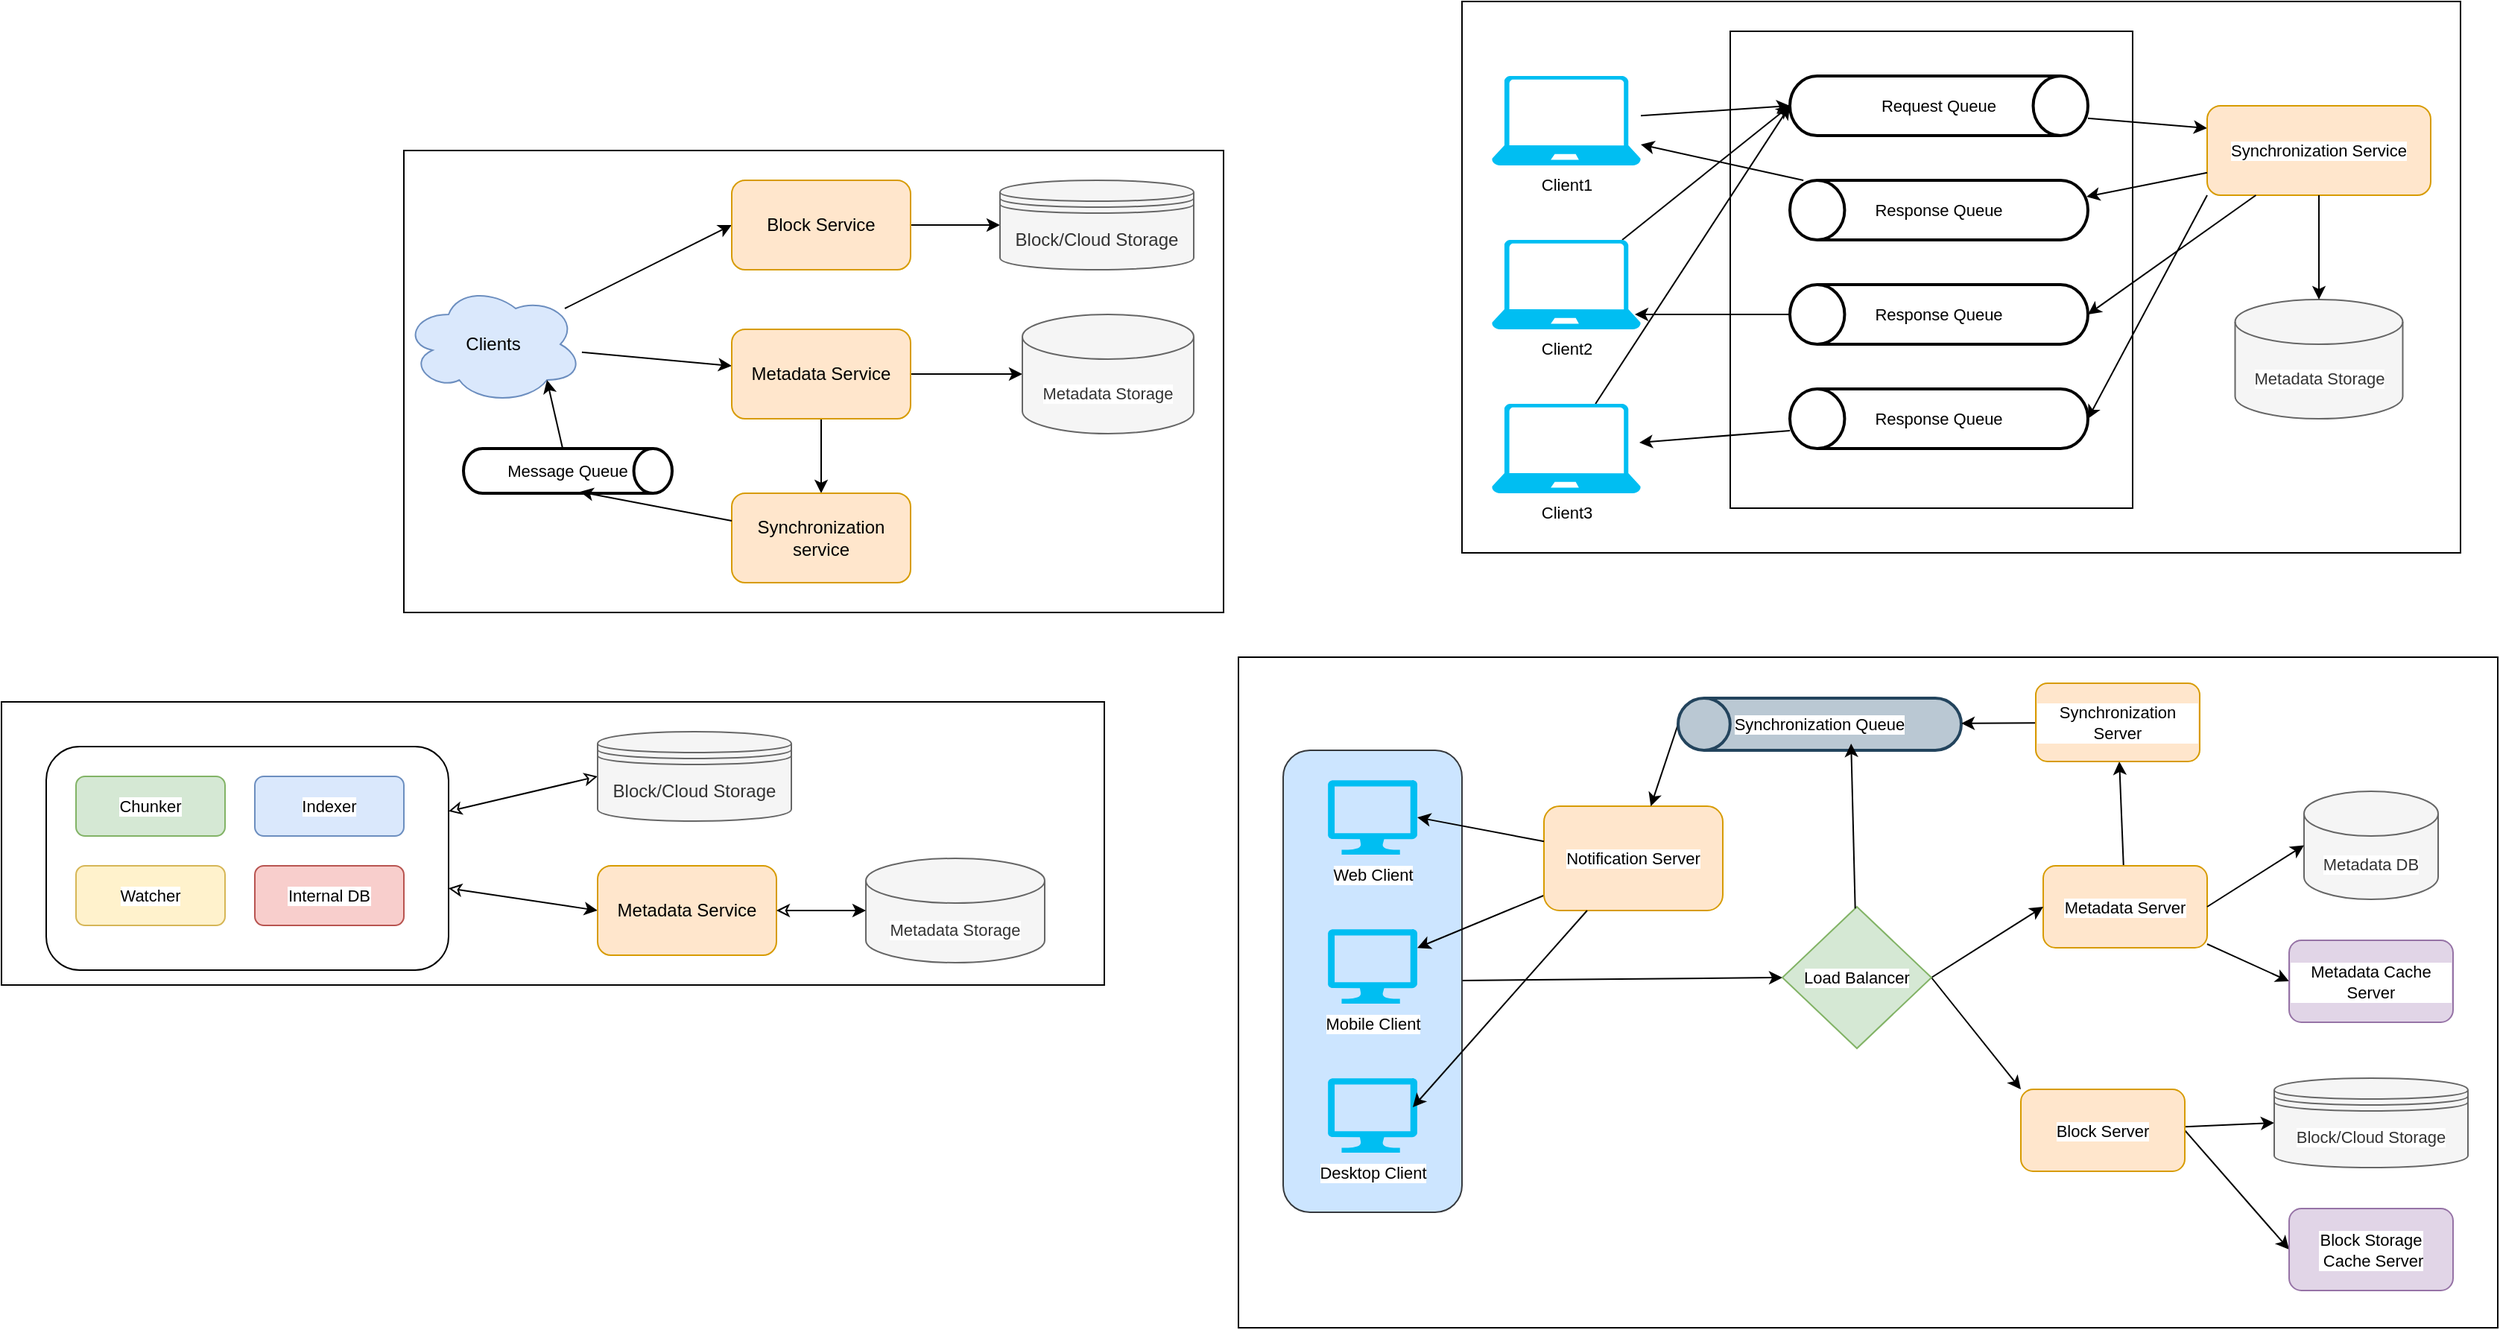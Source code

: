<mxfile version="28.0.0">
  <diagram name="Page-1" id="JhoDnElghK666j0AD0OJ">
    <mxGraphModel dx="1234" dy="790" grid="1" gridSize="10" guides="1" tooltips="1" connect="1" arrows="1" fold="1" page="0" pageScale="1" pageWidth="1100" pageHeight="850" math="0" shadow="0">
      <root>
        <mxCell id="0" />
        <mxCell id="1" parent="0" />
        <mxCell id="WlVKkbRP_xvuHNhss2kr-95" value="" style="rounded=0;whiteSpace=wrap;html=1;fontFamily=Helvetica;fontSize=11;fontColor=default;labelBackgroundColor=default;" vertex="1" parent="1">
          <mxGeometry x="830" y="490" width="845" height="450" as="geometry" />
        </mxCell>
        <mxCell id="WlVKkbRP_xvuHNhss2kr-93" style="edgeStyle=none;shape=connector;rounded=0;orthogonalLoop=1;jettySize=auto;html=1;entryX=0;entryY=0.5;entryDx=0;entryDy=0;strokeColor=default;align=center;verticalAlign=middle;fontFamily=Helvetica;fontSize=11;fontColor=default;labelBackgroundColor=default;endArrow=classic;" edge="1" parent="1" source="WlVKkbRP_xvuHNhss2kr-88" target="WlVKkbRP_xvuHNhss2kr-71">
          <mxGeometry relative="1" as="geometry" />
        </mxCell>
        <mxCell id="WlVKkbRP_xvuHNhss2kr-88" value="" style="rounded=1;whiteSpace=wrap;html=1;fontFamily=Helvetica;fontSize=11;labelBackgroundColor=default;fillColor=#cce5ff;strokeColor=#36393d;" vertex="1" parent="1">
          <mxGeometry x="860" y="552.5" width="120" height="310" as="geometry" />
        </mxCell>
        <mxCell id="WlVKkbRP_xvuHNhss2kr-59" value="" style="rounded=0;whiteSpace=wrap;html=1;fontFamily=Helvetica;fontSize=11;fontColor=default;labelBackgroundColor=default;" vertex="1" parent="1">
          <mxGeometry x="980" y="50" width="670" height="370" as="geometry" />
        </mxCell>
        <mxCell id="WlVKkbRP_xvuHNhss2kr-46" value="" style="rounded=0;whiteSpace=wrap;html=1;fontFamily=Helvetica;fontSize=11;fontColor=default;labelBackgroundColor=default;" vertex="1" parent="1">
          <mxGeometry x="1160" y="70" width="270" height="320" as="geometry" />
        </mxCell>
        <mxCell id="WlVKkbRP_xvuHNhss2kr-31" value="" style="rounded=0;whiteSpace=wrap;html=1;fontFamily=Helvetica;fontSize=11;fontColor=default;labelBackgroundColor=default;" vertex="1" parent="1">
          <mxGeometry y="520" width="740" height="190" as="geometry" />
        </mxCell>
        <mxCell id="WlVKkbRP_xvuHNhss2kr-13" value="" style="rounded=0;whiteSpace=wrap;html=1;fontFamily=Helvetica;fontSize=11;fontColor=default;labelBackgroundColor=default;" vertex="1" parent="1">
          <mxGeometry x="270" y="150" width="550" height="310" as="geometry" />
        </mxCell>
        <mxCell id="WlVKkbRP_xvuHNhss2kr-4" style="rounded=0;orthogonalLoop=1;jettySize=auto;html=1;entryX=0;entryY=0.5;entryDx=0;entryDy=0;" edge="1" parent="1" source="WlVKkbRP_xvuHNhss2kr-1" target="WlVKkbRP_xvuHNhss2kr-2">
          <mxGeometry relative="1" as="geometry" />
        </mxCell>
        <mxCell id="WlVKkbRP_xvuHNhss2kr-9" value="" style="edgeStyle=none;shape=connector;rounded=0;orthogonalLoop=1;jettySize=auto;html=1;strokeColor=default;align=center;verticalAlign=middle;fontFamily=Helvetica;fontSize=11;fontColor=default;labelBackgroundColor=default;endArrow=classic;" edge="1" parent="1" source="WlVKkbRP_xvuHNhss2kr-1" target="WlVKkbRP_xvuHNhss2kr-6">
          <mxGeometry relative="1" as="geometry" />
        </mxCell>
        <mxCell id="WlVKkbRP_xvuHNhss2kr-1" value="Clients" style="ellipse;shape=cloud;whiteSpace=wrap;html=1;fillColor=#dae8fc;strokeColor=#6c8ebf;" vertex="1" parent="1">
          <mxGeometry x="270" y="240" width="120" height="80" as="geometry" />
        </mxCell>
        <mxCell id="WlVKkbRP_xvuHNhss2kr-5" value="" style="edgeStyle=none;shape=connector;rounded=0;orthogonalLoop=1;jettySize=auto;html=1;strokeColor=default;align=center;verticalAlign=middle;fontFamily=Helvetica;fontSize=11;fontColor=default;labelBackgroundColor=default;endArrow=classic;" edge="1" parent="1" source="WlVKkbRP_xvuHNhss2kr-2" target="WlVKkbRP_xvuHNhss2kr-3">
          <mxGeometry relative="1" as="geometry" />
        </mxCell>
        <mxCell id="WlVKkbRP_xvuHNhss2kr-2" value="Block Service" style="rounded=1;whiteSpace=wrap;html=1;fillColor=#ffe6cc;strokeColor=#d79b00;" vertex="1" parent="1">
          <mxGeometry x="490" y="170" width="120" height="60" as="geometry" />
        </mxCell>
        <mxCell id="WlVKkbRP_xvuHNhss2kr-3" value="Block/Cloud Storage" style="shape=datastore;whiteSpace=wrap;html=1;fillColor=#f5f5f5;fontColor=#333333;strokeColor=#666666;" vertex="1" parent="1">
          <mxGeometry x="670" y="170" width="130" height="60" as="geometry" />
        </mxCell>
        <mxCell id="WlVKkbRP_xvuHNhss2kr-8" value="" style="edgeStyle=none;shape=connector;rounded=0;orthogonalLoop=1;jettySize=auto;html=1;strokeColor=default;align=center;verticalAlign=middle;fontFamily=Helvetica;fontSize=11;fontColor=default;labelBackgroundColor=default;endArrow=classic;" edge="1" parent="1" source="WlVKkbRP_xvuHNhss2kr-6" target="WlVKkbRP_xvuHNhss2kr-7">
          <mxGeometry relative="1" as="geometry" />
        </mxCell>
        <mxCell id="WlVKkbRP_xvuHNhss2kr-11" value="" style="edgeStyle=none;shape=connector;rounded=0;orthogonalLoop=1;jettySize=auto;html=1;strokeColor=default;align=center;verticalAlign=middle;fontFamily=Helvetica;fontSize=11;fontColor=default;labelBackgroundColor=default;endArrow=classic;" edge="1" parent="1" source="WlVKkbRP_xvuHNhss2kr-6" target="WlVKkbRP_xvuHNhss2kr-10">
          <mxGeometry relative="1" as="geometry" />
        </mxCell>
        <mxCell id="WlVKkbRP_xvuHNhss2kr-6" value="Metadata Service" style="rounded=1;whiteSpace=wrap;html=1;fillColor=#ffe6cc;strokeColor=#d79b00;" vertex="1" parent="1">
          <mxGeometry x="490" y="270" width="120" height="60" as="geometry" />
        </mxCell>
        <mxCell id="WlVKkbRP_xvuHNhss2kr-7" value="Metadata Storage" style="shape=cylinder3;whiteSpace=wrap;html=1;boundedLbl=1;backgroundOutline=1;size=15;fontFamily=Helvetica;fontSize=11;fontColor=#333333;labelBackgroundColor=default;fillColor=#f5f5f5;strokeColor=#666666;" vertex="1" parent="1">
          <mxGeometry x="685" y="260" width="115" height="80" as="geometry" />
        </mxCell>
        <mxCell id="WlVKkbRP_xvuHNhss2kr-12" style="edgeStyle=none;shape=connector;rounded=0;orthogonalLoop=1;jettySize=auto;html=1;strokeColor=default;align=center;verticalAlign=middle;fontFamily=Helvetica;fontSize=11;fontColor=default;labelBackgroundColor=default;endArrow=classic;entryX=0.8;entryY=0.8;entryDx=0;entryDy=0;entryPerimeter=0;" edge="1" parent="1" source="WlVKkbRP_xvuHNhss2kr-16" target="WlVKkbRP_xvuHNhss2kr-1">
          <mxGeometry relative="1" as="geometry">
            <mxPoint x="410" y="490" as="targetPoint" />
          </mxGeometry>
        </mxCell>
        <mxCell id="WlVKkbRP_xvuHNhss2kr-10" value="Synchronization service" style="rounded=1;whiteSpace=wrap;html=1;fillColor=#ffe6cc;strokeColor=#d79b00;" vertex="1" parent="1">
          <mxGeometry x="490" y="380" width="120" height="60" as="geometry" />
        </mxCell>
        <mxCell id="WlVKkbRP_xvuHNhss2kr-14" style="edgeStyle=none;shape=connector;rounded=0;orthogonalLoop=1;jettySize=auto;html=1;exitX=0;exitY=0.5;exitDx=0;exitDy=0;strokeColor=default;align=center;verticalAlign=middle;fontFamily=Helvetica;fontSize=11;fontColor=default;labelBackgroundColor=default;endArrow=classic;" edge="1" parent="1" source="WlVKkbRP_xvuHNhss2kr-13" target="WlVKkbRP_xvuHNhss2kr-13">
          <mxGeometry relative="1" as="geometry" />
        </mxCell>
        <mxCell id="WlVKkbRP_xvuHNhss2kr-16" value="Message Queue" style="strokeWidth=2;html=1;shape=mxgraph.flowchart.direct_data;whiteSpace=wrap;fontFamily=Helvetica;fontSize=11;fontColor=default;labelBackgroundColor=default;" vertex="1" parent="1">
          <mxGeometry x="310" y="350" width="140" height="30" as="geometry" />
        </mxCell>
        <mxCell id="WlVKkbRP_xvuHNhss2kr-17" value="" style="edgeStyle=none;shape=connector;rounded=0;orthogonalLoop=1;jettySize=auto;html=1;strokeColor=default;align=center;verticalAlign=middle;fontFamily=Helvetica;fontSize=11;fontColor=default;labelBackgroundColor=default;endArrow=classic;entryX=0.558;entryY=0.967;entryDx=0;entryDy=0;entryPerimeter=0;" edge="1" parent="1" source="WlVKkbRP_xvuHNhss2kr-10" target="WlVKkbRP_xvuHNhss2kr-16">
          <mxGeometry relative="1" as="geometry">
            <mxPoint x="366" y="304" as="targetPoint" />
            <mxPoint x="498" y="380" as="sourcePoint" />
          </mxGeometry>
        </mxCell>
        <mxCell id="WlVKkbRP_xvuHNhss2kr-27" style="edgeStyle=none;shape=connector;rounded=0;orthogonalLoop=1;jettySize=auto;html=1;entryX=0;entryY=0.5;entryDx=0;entryDy=0;strokeColor=default;align=center;verticalAlign=middle;fontFamily=Helvetica;fontSize=11;fontColor=default;labelBackgroundColor=default;endArrow=classic;startArrow=classic;startFill=0;endFill=0;" edge="1" parent="1" source="WlVKkbRP_xvuHNhss2kr-18" target="WlVKkbRP_xvuHNhss2kr-24">
          <mxGeometry relative="1" as="geometry" />
        </mxCell>
        <mxCell id="WlVKkbRP_xvuHNhss2kr-29" style="edgeStyle=none;shape=connector;rounded=0;orthogonalLoop=1;jettySize=auto;html=1;entryX=0;entryY=0.5;entryDx=0;entryDy=0;strokeColor=default;align=center;verticalAlign=middle;fontFamily=Helvetica;fontSize=11;fontColor=default;labelBackgroundColor=default;endArrow=classic;startArrow=classic;startFill=0;" edge="1" parent="1" source="WlVKkbRP_xvuHNhss2kr-18" target="WlVKkbRP_xvuHNhss2kr-25">
          <mxGeometry relative="1" as="geometry" />
        </mxCell>
        <mxCell id="WlVKkbRP_xvuHNhss2kr-18" value="" style="rounded=1;whiteSpace=wrap;html=1;fontFamily=Helvetica;fontSize=11;fontColor=default;labelBackgroundColor=default;" vertex="1" parent="1">
          <mxGeometry x="30" y="550" width="270" height="150" as="geometry" />
        </mxCell>
        <mxCell id="WlVKkbRP_xvuHNhss2kr-19" value="Chunker" style="rounded=1;whiteSpace=wrap;html=1;fontFamily=Helvetica;fontSize=11;labelBackgroundColor=default;fillColor=#d5e8d4;strokeColor=#82b366;" vertex="1" parent="1">
          <mxGeometry x="50" y="570" width="100" height="40" as="geometry" />
        </mxCell>
        <mxCell id="WlVKkbRP_xvuHNhss2kr-20" value="Indexer" style="rounded=1;whiteSpace=wrap;html=1;fontFamily=Helvetica;fontSize=11;labelBackgroundColor=default;fillColor=#dae8fc;strokeColor=#6c8ebf;" vertex="1" parent="1">
          <mxGeometry x="170" y="570" width="100" height="40" as="geometry" />
        </mxCell>
        <mxCell id="WlVKkbRP_xvuHNhss2kr-21" value="Watcher" style="rounded=1;whiteSpace=wrap;html=1;fontFamily=Helvetica;fontSize=11;labelBackgroundColor=default;fillColor=#fff2cc;strokeColor=#d6b656;" vertex="1" parent="1">
          <mxGeometry x="50" y="630" width="100" height="40" as="geometry" />
        </mxCell>
        <mxCell id="WlVKkbRP_xvuHNhss2kr-22" value="Internal DB" style="rounded=1;whiteSpace=wrap;html=1;fontFamily=Helvetica;fontSize=11;labelBackgroundColor=default;fillColor=#f8cecc;strokeColor=#b85450;" vertex="1" parent="1">
          <mxGeometry x="170" y="630" width="100" height="40" as="geometry" />
        </mxCell>
        <mxCell id="WlVKkbRP_xvuHNhss2kr-24" value="Block/Cloud Storage" style="shape=datastore;whiteSpace=wrap;html=1;fillColor=#f5f5f5;fontColor=#333333;strokeColor=#666666;" vertex="1" parent="1">
          <mxGeometry x="400" y="540" width="130" height="60" as="geometry" />
        </mxCell>
        <mxCell id="WlVKkbRP_xvuHNhss2kr-25" value="Metadata Service" style="rounded=1;whiteSpace=wrap;html=1;fillColor=#ffe6cc;strokeColor=#d79b00;" vertex="1" parent="1">
          <mxGeometry x="400" y="630" width="120" height="60" as="geometry" />
        </mxCell>
        <mxCell id="WlVKkbRP_xvuHNhss2kr-26" value="Metadata Storage" style="shape=cylinder3;whiteSpace=wrap;html=1;boundedLbl=1;backgroundOutline=1;size=15;fontFamily=Helvetica;fontSize=11;fontColor=#333333;labelBackgroundColor=default;fillColor=#f5f5f5;strokeColor=#666666;" vertex="1" parent="1">
          <mxGeometry x="580" y="625" width="120" height="70" as="geometry" />
        </mxCell>
        <mxCell id="WlVKkbRP_xvuHNhss2kr-30" style="edgeStyle=none;shape=connector;rounded=0;orthogonalLoop=1;jettySize=auto;html=1;entryX=0;entryY=0.5;entryDx=0;entryDy=0;strokeColor=default;align=center;verticalAlign=middle;fontFamily=Helvetica;fontSize=11;fontColor=default;labelBackgroundColor=default;endArrow=classic;startArrow=classic;startFill=0;exitX=1;exitY=0.5;exitDx=0;exitDy=0;entryPerimeter=0;" edge="1" parent="1" source="WlVKkbRP_xvuHNhss2kr-25" target="WlVKkbRP_xvuHNhss2kr-26">
          <mxGeometry relative="1" as="geometry">
            <mxPoint x="350" y="650" as="sourcePoint" />
            <mxPoint x="450" y="665" as="targetPoint" />
          </mxGeometry>
        </mxCell>
        <mxCell id="WlVKkbRP_xvuHNhss2kr-33" value="Client1" style="verticalLabelPosition=bottom;html=1;verticalAlign=top;align=center;strokeColor=none;fillColor=#00BEF2;shape=mxgraph.azure.laptop;pointerEvents=1;fontFamily=Helvetica;fontSize=11;fontColor=default;labelBackgroundColor=default;" vertex="1" parent="1">
          <mxGeometry x="1000" y="100" width="100" height="60" as="geometry" />
        </mxCell>
        <mxCell id="WlVKkbRP_xvuHNhss2kr-48" style="edgeStyle=none;shape=connector;rounded=0;orthogonalLoop=1;jettySize=auto;html=1;strokeColor=default;align=center;verticalAlign=middle;fontFamily=Helvetica;fontSize=11;fontColor=default;labelBackgroundColor=default;endArrow=classic;" edge="1" parent="1" source="WlVKkbRP_xvuHNhss2kr-34">
          <mxGeometry relative="1" as="geometry">
            <mxPoint x="1200" y="120" as="targetPoint" />
          </mxGeometry>
        </mxCell>
        <mxCell id="WlVKkbRP_xvuHNhss2kr-34" value="Client2" style="verticalLabelPosition=bottom;html=1;verticalAlign=top;align=center;strokeColor=none;fillColor=#00BEF2;shape=mxgraph.azure.laptop;pointerEvents=1;fontFamily=Helvetica;fontSize=11;fontColor=default;labelBackgroundColor=default;" vertex="1" parent="1">
          <mxGeometry x="1000" y="210" width="100" height="60" as="geometry" />
        </mxCell>
        <mxCell id="WlVKkbRP_xvuHNhss2kr-49" style="edgeStyle=none;shape=connector;rounded=0;orthogonalLoop=1;jettySize=auto;html=1;strokeColor=default;align=center;verticalAlign=middle;fontFamily=Helvetica;fontSize=11;fontColor=default;labelBackgroundColor=default;endArrow=classic;" edge="1" parent="1" source="WlVKkbRP_xvuHNhss2kr-36">
          <mxGeometry relative="1" as="geometry">
            <mxPoint x="1200" y="120" as="targetPoint" />
          </mxGeometry>
        </mxCell>
        <mxCell id="WlVKkbRP_xvuHNhss2kr-36" value="Client3" style="verticalLabelPosition=bottom;html=1;verticalAlign=top;align=center;strokeColor=none;fillColor=#00BEF2;shape=mxgraph.azure.laptop;pointerEvents=1;fontFamily=Helvetica;fontSize=11;fontColor=default;labelBackgroundColor=default;" vertex="1" parent="1">
          <mxGeometry x="1000" y="320" width="100" height="60" as="geometry" />
        </mxCell>
        <mxCell id="WlVKkbRP_xvuHNhss2kr-50" style="edgeStyle=none;shape=connector;rounded=0;orthogonalLoop=1;jettySize=auto;html=1;entryX=0;entryY=0.25;entryDx=0;entryDy=0;strokeColor=default;align=center;verticalAlign=middle;fontFamily=Helvetica;fontSize=11;fontColor=default;labelBackgroundColor=default;endArrow=classic;" edge="1" parent="1" source="WlVKkbRP_xvuHNhss2kr-40" target="WlVKkbRP_xvuHNhss2kr-44">
          <mxGeometry relative="1" as="geometry" />
        </mxCell>
        <mxCell id="WlVKkbRP_xvuHNhss2kr-40" value="Request Queue" style="strokeWidth=2;html=1;shape=mxgraph.flowchart.direct_data;whiteSpace=wrap;fontFamily=Helvetica;fontSize=11;fontColor=default;labelBackgroundColor=default;" vertex="1" parent="1">
          <mxGeometry x="1200" y="100" width="200" height="40" as="geometry" />
        </mxCell>
        <mxCell id="WlVKkbRP_xvuHNhss2kr-41" value="Response Queue" style="strokeWidth=2;html=1;shape=mxgraph.flowchart.direct_data;whiteSpace=wrap;fontFamily=Helvetica;fontSize=11;fontColor=default;labelBackgroundColor=default;flipH=1;" vertex="1" parent="1">
          <mxGeometry x="1200" y="170" width="200" height="40" as="geometry" />
        </mxCell>
        <mxCell id="WlVKkbRP_xvuHNhss2kr-42" value="Response Queue" style="strokeWidth=2;html=1;shape=mxgraph.flowchart.direct_data;whiteSpace=wrap;fontFamily=Helvetica;fontSize=11;fontColor=default;labelBackgroundColor=default;flipH=1;" vertex="1" parent="1">
          <mxGeometry x="1200" y="240" width="200" height="40" as="geometry" />
        </mxCell>
        <mxCell id="WlVKkbRP_xvuHNhss2kr-43" value="Response Queue" style="strokeWidth=2;html=1;shape=mxgraph.flowchart.direct_data;whiteSpace=wrap;fontFamily=Helvetica;fontSize=11;fontColor=default;labelBackgroundColor=default;flipH=1;" vertex="1" parent="1">
          <mxGeometry x="1200" y="310" width="200" height="40" as="geometry" />
        </mxCell>
        <mxCell id="WlVKkbRP_xvuHNhss2kr-44" value="Synchronization Service" style="rounded=1;whiteSpace=wrap;html=1;fontFamily=Helvetica;fontSize=11;labelBackgroundColor=default;fillColor=#ffe6cc;strokeColor=#d79b00;" vertex="1" parent="1">
          <mxGeometry x="1480" y="120" width="150" height="60" as="geometry" />
        </mxCell>
        <mxCell id="WlVKkbRP_xvuHNhss2kr-45" value="Metadata Storage" style="shape=cylinder3;whiteSpace=wrap;html=1;boundedLbl=1;backgroundOutline=1;size=15;fontFamily=Helvetica;fontSize=11;fontColor=#333333;labelBackgroundColor=default;fillColor=#f5f5f5;strokeColor=#666666;" vertex="1" parent="1">
          <mxGeometry x="1498.75" y="250" width="112.5" height="80" as="geometry" />
        </mxCell>
        <mxCell id="WlVKkbRP_xvuHNhss2kr-47" style="edgeStyle=none;shape=connector;rounded=0;orthogonalLoop=1;jettySize=auto;html=1;entryX=0;entryY=0.5;entryDx=0;entryDy=0;entryPerimeter=0;strokeColor=default;align=center;verticalAlign=middle;fontFamily=Helvetica;fontSize=11;fontColor=default;labelBackgroundColor=default;endArrow=classic;" edge="1" parent="1" source="WlVKkbRP_xvuHNhss2kr-33" target="WlVKkbRP_xvuHNhss2kr-40">
          <mxGeometry relative="1" as="geometry" />
        </mxCell>
        <mxCell id="WlVKkbRP_xvuHNhss2kr-51" style="edgeStyle=none;shape=connector;rounded=0;orthogonalLoop=1;jettySize=auto;html=1;entryX=0.005;entryY=0.275;entryDx=0;entryDy=0;entryPerimeter=0;strokeColor=default;align=center;verticalAlign=middle;fontFamily=Helvetica;fontSize=11;fontColor=default;labelBackgroundColor=default;endArrow=classic;" edge="1" parent="1" source="WlVKkbRP_xvuHNhss2kr-44" target="WlVKkbRP_xvuHNhss2kr-41">
          <mxGeometry relative="1" as="geometry" />
        </mxCell>
        <mxCell id="WlVKkbRP_xvuHNhss2kr-52" style="edgeStyle=none;shape=connector;rounded=0;orthogonalLoop=1;jettySize=auto;html=1;entryX=0;entryY=0.5;entryDx=0;entryDy=0;entryPerimeter=0;strokeColor=default;align=center;verticalAlign=middle;fontFamily=Helvetica;fontSize=11;fontColor=default;labelBackgroundColor=default;endArrow=classic;" edge="1" parent="1" source="WlVKkbRP_xvuHNhss2kr-44" target="WlVKkbRP_xvuHNhss2kr-42">
          <mxGeometry relative="1" as="geometry" />
        </mxCell>
        <mxCell id="WlVKkbRP_xvuHNhss2kr-53" style="edgeStyle=none;shape=connector;rounded=0;orthogonalLoop=1;jettySize=auto;html=1;exitX=0;exitY=1;exitDx=0;exitDy=0;entryX=0;entryY=0.5;entryDx=0;entryDy=0;entryPerimeter=0;strokeColor=default;align=center;verticalAlign=middle;fontFamily=Helvetica;fontSize=11;fontColor=default;labelBackgroundColor=default;endArrow=classic;" edge="1" parent="1" source="WlVKkbRP_xvuHNhss2kr-44" target="WlVKkbRP_xvuHNhss2kr-43">
          <mxGeometry relative="1" as="geometry" />
        </mxCell>
        <mxCell id="WlVKkbRP_xvuHNhss2kr-54" style="edgeStyle=none;shape=connector;rounded=0;orthogonalLoop=1;jettySize=auto;html=1;exitX=0.5;exitY=1;exitDx=0;exitDy=0;entryX=0.5;entryY=0;entryDx=0;entryDy=0;entryPerimeter=0;strokeColor=default;align=center;verticalAlign=middle;fontFamily=Helvetica;fontSize=11;fontColor=default;labelBackgroundColor=default;endArrow=classic;" edge="1" parent="1" source="WlVKkbRP_xvuHNhss2kr-44" target="WlVKkbRP_xvuHNhss2kr-45">
          <mxGeometry relative="1" as="geometry" />
        </mxCell>
        <mxCell id="WlVKkbRP_xvuHNhss2kr-55" style="edgeStyle=none;shape=connector;rounded=0;orthogonalLoop=1;jettySize=auto;html=1;entryX=1;entryY=0.767;entryDx=0;entryDy=0;entryPerimeter=0;strokeColor=default;align=center;verticalAlign=middle;fontFamily=Helvetica;fontSize=11;fontColor=default;labelBackgroundColor=default;endArrow=classic;" edge="1" parent="1" source="WlVKkbRP_xvuHNhss2kr-41" target="WlVKkbRP_xvuHNhss2kr-33">
          <mxGeometry relative="1" as="geometry" />
        </mxCell>
        <mxCell id="WlVKkbRP_xvuHNhss2kr-56" style="edgeStyle=none;shape=connector;rounded=0;orthogonalLoop=1;jettySize=auto;html=1;exitX=1;exitY=0.5;exitDx=0;exitDy=0;exitPerimeter=0;entryX=0.96;entryY=0.833;entryDx=0;entryDy=0;entryPerimeter=0;strokeColor=default;align=center;verticalAlign=middle;fontFamily=Helvetica;fontSize=11;fontColor=default;labelBackgroundColor=default;endArrow=classic;" edge="1" parent="1" source="WlVKkbRP_xvuHNhss2kr-42" target="WlVKkbRP_xvuHNhss2kr-34">
          <mxGeometry relative="1" as="geometry" />
        </mxCell>
        <mxCell id="WlVKkbRP_xvuHNhss2kr-57" style="edgeStyle=none;shape=connector;rounded=0;orthogonalLoop=1;jettySize=auto;html=1;entryX=0.99;entryY=0.433;entryDx=0;entryDy=0;entryPerimeter=0;strokeColor=default;align=center;verticalAlign=middle;fontFamily=Helvetica;fontSize=11;fontColor=default;labelBackgroundColor=default;endArrow=classic;" edge="1" parent="1" source="WlVKkbRP_xvuHNhss2kr-43" target="WlVKkbRP_xvuHNhss2kr-36">
          <mxGeometry relative="1" as="geometry" />
        </mxCell>
        <mxCell id="WlVKkbRP_xvuHNhss2kr-60" value="Web Client" style="verticalLabelPosition=bottom;html=1;verticalAlign=top;align=center;strokeColor=none;fillColor=#00BEF2;shape=mxgraph.azure.computer;pointerEvents=1;fontFamily=Helvetica;fontSize=11;fontColor=default;labelBackgroundColor=default;" vertex="1" parent="1">
          <mxGeometry x="890" y="572.5" width="60" height="50" as="geometry" />
        </mxCell>
        <mxCell id="WlVKkbRP_xvuHNhss2kr-61" value="Mobile Client" style="verticalLabelPosition=bottom;html=1;verticalAlign=top;align=center;strokeColor=none;fillColor=#00BEF2;shape=mxgraph.azure.computer;pointerEvents=1;fontFamily=Helvetica;fontSize=11;fontColor=default;labelBackgroundColor=default;" vertex="1" parent="1">
          <mxGeometry x="890" y="672.5" width="60" height="50" as="geometry" />
        </mxCell>
        <mxCell id="WlVKkbRP_xvuHNhss2kr-62" value="Desktop Client" style="verticalLabelPosition=bottom;html=1;verticalAlign=top;align=center;strokeColor=none;fillColor=#00BEF2;shape=mxgraph.azure.computer;pointerEvents=1;fontFamily=Helvetica;fontSize=11;fontColor=default;labelBackgroundColor=default;" vertex="1" parent="1">
          <mxGeometry x="890" y="772.5" width="60" height="50" as="geometry" />
        </mxCell>
        <mxCell id="WlVKkbRP_xvuHNhss2kr-91" style="edgeStyle=none;shape=connector;rounded=0;orthogonalLoop=1;jettySize=auto;html=1;strokeColor=default;align=center;verticalAlign=middle;fontFamily=Helvetica;fontSize=11;fontColor=default;labelBackgroundColor=default;endArrow=classic;" edge="1" parent="1" source="WlVKkbRP_xvuHNhss2kr-64" target="WlVKkbRP_xvuHNhss2kr-61">
          <mxGeometry relative="1" as="geometry" />
        </mxCell>
        <mxCell id="WlVKkbRP_xvuHNhss2kr-64" value="Notification Server" style="rounded=1;whiteSpace=wrap;html=1;fontFamily=Helvetica;fontSize=11;labelBackgroundColor=default;fillColor=#ffe6cc;strokeColor=#d79b00;" vertex="1" parent="1">
          <mxGeometry x="1035" y="590" width="120" height="70" as="geometry" />
        </mxCell>
        <mxCell id="WlVKkbRP_xvuHNhss2kr-83" style="edgeStyle=none;shape=connector;rounded=0;orthogonalLoop=1;jettySize=auto;html=1;strokeColor=default;align=center;verticalAlign=middle;fontFamily=Helvetica;fontSize=11;fontColor=default;labelBackgroundColor=default;endArrow=classic;exitX=1;exitY=0.5;exitDx=0;exitDy=0;exitPerimeter=0;" edge="1" parent="1" source="WlVKkbRP_xvuHNhss2kr-65" target="WlVKkbRP_xvuHNhss2kr-64">
          <mxGeometry relative="1" as="geometry" />
        </mxCell>
        <mxCell id="WlVKkbRP_xvuHNhss2kr-65" value="Synchronization Queue" style="strokeWidth=2;html=1;shape=mxgraph.flowchart.direct_data;whiteSpace=wrap;fontFamily=Helvetica;fontSize=11;labelBackgroundColor=default;direction=west;fillColor=#bac8d3;strokeColor=#23445d;" vertex="1" parent="1">
          <mxGeometry x="1125" y="517.5" width="190" height="35" as="geometry" />
        </mxCell>
        <mxCell id="WlVKkbRP_xvuHNhss2kr-81" style="edgeStyle=none;shape=connector;rounded=0;orthogonalLoop=1;jettySize=auto;html=1;strokeColor=default;align=center;verticalAlign=middle;fontFamily=Helvetica;fontSize=11;fontColor=default;labelBackgroundColor=default;endArrow=classic;" edge="1" parent="1" source="WlVKkbRP_xvuHNhss2kr-70" target="WlVKkbRP_xvuHNhss2kr-73">
          <mxGeometry relative="1" as="geometry" />
        </mxCell>
        <mxCell id="WlVKkbRP_xvuHNhss2kr-85" style="edgeStyle=none;shape=connector;rounded=0;orthogonalLoop=1;jettySize=auto;html=1;entryX=0;entryY=0.5;entryDx=0;entryDy=0;strokeColor=default;align=center;verticalAlign=middle;fontFamily=Helvetica;fontSize=11;fontColor=default;labelBackgroundColor=default;endArrow=classic;" edge="1" parent="1" source="WlVKkbRP_xvuHNhss2kr-70" target="WlVKkbRP_xvuHNhss2kr-74">
          <mxGeometry relative="1" as="geometry" />
        </mxCell>
        <mxCell id="WlVKkbRP_xvuHNhss2kr-70" value="Metadata Server" style="rounded=1;whiteSpace=wrap;html=1;fontFamily=Helvetica;fontSize=11;labelBackgroundColor=default;fillColor=#ffe6cc;strokeColor=#d79b00;" vertex="1" parent="1">
          <mxGeometry x="1370" y="630" width="110" height="55" as="geometry" />
        </mxCell>
        <mxCell id="WlVKkbRP_xvuHNhss2kr-79" style="edgeStyle=none;shape=connector;rounded=0;orthogonalLoop=1;jettySize=auto;html=1;exitX=1;exitY=0.5;exitDx=0;exitDy=0;entryX=0;entryY=0.5;entryDx=0;entryDy=0;strokeColor=default;align=center;verticalAlign=middle;fontFamily=Helvetica;fontSize=11;fontColor=default;labelBackgroundColor=default;endArrow=classic;" edge="1" parent="1" source="WlVKkbRP_xvuHNhss2kr-71" target="WlVKkbRP_xvuHNhss2kr-70">
          <mxGeometry relative="1" as="geometry" />
        </mxCell>
        <mxCell id="WlVKkbRP_xvuHNhss2kr-80" style="edgeStyle=none;shape=connector;rounded=0;orthogonalLoop=1;jettySize=auto;html=1;entryX=0;entryY=0;entryDx=0;entryDy=0;strokeColor=default;align=center;verticalAlign=middle;fontFamily=Helvetica;fontSize=11;fontColor=default;labelBackgroundColor=default;endArrow=classic;exitX=1;exitY=0.5;exitDx=0;exitDy=0;" edge="1" parent="1" source="WlVKkbRP_xvuHNhss2kr-71" target="WlVKkbRP_xvuHNhss2kr-75">
          <mxGeometry relative="1" as="geometry" />
        </mxCell>
        <mxCell id="WlVKkbRP_xvuHNhss2kr-71" value="Load Balancer" style="rhombus;whiteSpace=wrap;html=1;fontFamily=Helvetica;fontSize=11;labelBackgroundColor=default;fillColor=#d5e8d4;strokeColor=#82b366;" vertex="1" parent="1">
          <mxGeometry x="1195" y="657.5" width="100" height="95" as="geometry" />
        </mxCell>
        <mxCell id="WlVKkbRP_xvuHNhss2kr-72" value="Metadata DB" style="shape=cylinder3;whiteSpace=wrap;html=1;boundedLbl=1;backgroundOutline=1;size=15;fontFamily=Helvetica;fontSize=11;fontColor=#333333;labelBackgroundColor=default;fillColor=#f5f5f5;strokeColor=#666666;" vertex="1" parent="1">
          <mxGeometry x="1545" y="580" width="90" height="72.5" as="geometry" />
        </mxCell>
        <mxCell id="WlVKkbRP_xvuHNhss2kr-82" style="edgeStyle=none;shape=connector;rounded=0;orthogonalLoop=1;jettySize=auto;html=1;strokeColor=default;align=center;verticalAlign=middle;fontFamily=Helvetica;fontSize=11;fontColor=default;labelBackgroundColor=default;endArrow=classic;" edge="1" parent="1" source="WlVKkbRP_xvuHNhss2kr-73" target="WlVKkbRP_xvuHNhss2kr-65">
          <mxGeometry relative="1" as="geometry" />
        </mxCell>
        <mxCell id="WlVKkbRP_xvuHNhss2kr-73" value="Synchronization Server" style="rounded=1;whiteSpace=wrap;html=1;fontFamily=Helvetica;fontSize=11;labelBackgroundColor=default;fillColor=#ffe6cc;strokeColor=#d79b00;" vertex="1" parent="1">
          <mxGeometry x="1365" y="507.5" width="110" height="52.5" as="geometry" />
        </mxCell>
        <mxCell id="WlVKkbRP_xvuHNhss2kr-74" value="Metadata Cache Server" style="rounded=1;whiteSpace=wrap;html=1;fontFamily=Helvetica;fontSize=11;labelBackgroundColor=default;fillColor=#e1d5e7;strokeColor=#9673a6;" vertex="1" parent="1">
          <mxGeometry x="1535" y="680" width="110" height="55" as="geometry" />
        </mxCell>
        <mxCell id="WlVKkbRP_xvuHNhss2kr-86" style="edgeStyle=none;shape=connector;rounded=0;orthogonalLoop=1;jettySize=auto;html=1;entryX=0;entryY=0.5;entryDx=0;entryDy=0;strokeColor=default;align=center;verticalAlign=middle;fontFamily=Helvetica;fontSize=11;fontColor=default;labelBackgroundColor=default;endArrow=classic;" edge="1" parent="1" source="WlVKkbRP_xvuHNhss2kr-75" target="WlVKkbRP_xvuHNhss2kr-76">
          <mxGeometry relative="1" as="geometry" />
        </mxCell>
        <mxCell id="WlVKkbRP_xvuHNhss2kr-87" style="edgeStyle=none;shape=connector;rounded=0;orthogonalLoop=1;jettySize=auto;html=1;exitX=1;exitY=0.5;exitDx=0;exitDy=0;entryX=0;entryY=0.5;entryDx=0;entryDy=0;strokeColor=default;align=center;verticalAlign=middle;fontFamily=Helvetica;fontSize=11;fontColor=default;labelBackgroundColor=default;endArrow=classic;" edge="1" parent="1" source="WlVKkbRP_xvuHNhss2kr-75" target="WlVKkbRP_xvuHNhss2kr-77">
          <mxGeometry relative="1" as="geometry" />
        </mxCell>
        <mxCell id="WlVKkbRP_xvuHNhss2kr-75" value="Block Server" style="rounded=1;whiteSpace=wrap;html=1;fontFamily=Helvetica;fontSize=11;labelBackgroundColor=default;fillColor=#ffe6cc;strokeColor=#d79b00;" vertex="1" parent="1">
          <mxGeometry x="1355" y="780" width="110" height="55" as="geometry" />
        </mxCell>
        <mxCell id="WlVKkbRP_xvuHNhss2kr-76" value="Block/Cloud Storage" style="shape=datastore;whiteSpace=wrap;html=1;fontFamily=Helvetica;fontSize=11;fontColor=#333333;labelBackgroundColor=default;fillColor=#f5f5f5;strokeColor=#666666;" vertex="1" parent="1">
          <mxGeometry x="1525" y="772.5" width="130" height="60" as="geometry" />
        </mxCell>
        <mxCell id="WlVKkbRP_xvuHNhss2kr-77" value="Block Storage&lt;div&gt;&amp;nbsp;Cache Server&lt;/div&gt;" style="rounded=1;whiteSpace=wrap;html=1;fontFamily=Helvetica;fontSize=11;labelBackgroundColor=default;fillColor=#e1d5e7;strokeColor=#9673a6;" vertex="1" parent="1">
          <mxGeometry x="1535" y="860" width="110" height="55" as="geometry" />
        </mxCell>
        <mxCell id="WlVKkbRP_xvuHNhss2kr-78" style="edgeStyle=none;shape=connector;rounded=0;orthogonalLoop=1;jettySize=auto;html=1;entryX=0.389;entryY=0.129;entryDx=0;entryDy=0;entryPerimeter=0;strokeColor=default;align=center;verticalAlign=middle;fontFamily=Helvetica;fontSize=11;fontColor=default;labelBackgroundColor=default;endArrow=classic;" edge="1" parent="1" source="WlVKkbRP_xvuHNhss2kr-71" target="WlVKkbRP_xvuHNhss2kr-65">
          <mxGeometry relative="1" as="geometry" />
        </mxCell>
        <mxCell id="WlVKkbRP_xvuHNhss2kr-84" style="edgeStyle=none;shape=connector;rounded=0;orthogonalLoop=1;jettySize=auto;html=1;exitX=1;exitY=0.5;exitDx=0;exitDy=0;entryX=0;entryY=0.5;entryDx=0;entryDy=0;entryPerimeter=0;strokeColor=default;align=center;verticalAlign=middle;fontFamily=Helvetica;fontSize=11;fontColor=default;labelBackgroundColor=default;endArrow=classic;" edge="1" parent="1" source="WlVKkbRP_xvuHNhss2kr-70" target="WlVKkbRP_xvuHNhss2kr-72">
          <mxGeometry relative="1" as="geometry" />
        </mxCell>
        <mxCell id="WlVKkbRP_xvuHNhss2kr-90" style="edgeStyle=none;shape=connector;rounded=0;orthogonalLoop=1;jettySize=auto;html=1;entryX=1;entryY=0.5;entryDx=0;entryDy=0;entryPerimeter=0;strokeColor=default;align=center;verticalAlign=middle;fontFamily=Helvetica;fontSize=11;fontColor=default;labelBackgroundColor=default;endArrow=classic;" edge="1" parent="1" source="WlVKkbRP_xvuHNhss2kr-64" target="WlVKkbRP_xvuHNhss2kr-60">
          <mxGeometry relative="1" as="geometry" />
        </mxCell>
        <mxCell id="WlVKkbRP_xvuHNhss2kr-92" style="edgeStyle=none;shape=connector;rounded=0;orthogonalLoop=1;jettySize=auto;html=1;entryX=0.95;entryY=0.39;entryDx=0;entryDy=0;entryPerimeter=0;strokeColor=default;align=center;verticalAlign=middle;fontFamily=Helvetica;fontSize=11;fontColor=default;labelBackgroundColor=default;endArrow=classic;" edge="1" parent="1" source="WlVKkbRP_xvuHNhss2kr-64" target="WlVKkbRP_xvuHNhss2kr-62">
          <mxGeometry relative="1" as="geometry" />
        </mxCell>
      </root>
    </mxGraphModel>
  </diagram>
</mxfile>

